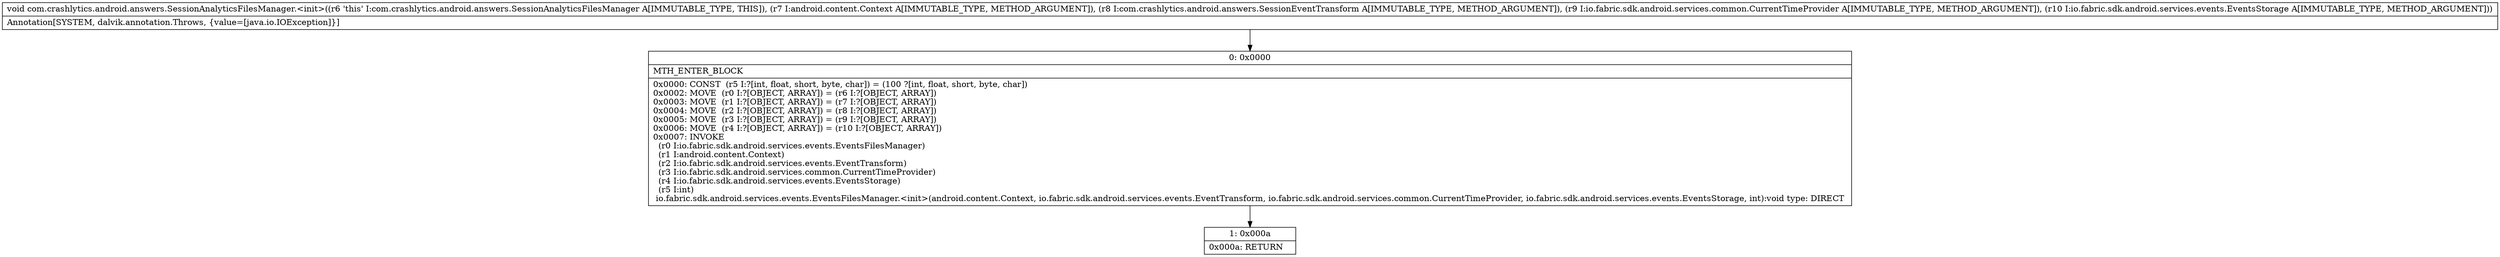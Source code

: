 digraph "CFG forcom.crashlytics.android.answers.SessionAnalyticsFilesManager.\<init\>(Landroid\/content\/Context;Lcom\/crashlytics\/android\/answers\/SessionEventTransform;Lio\/fabric\/sdk\/android\/services\/common\/CurrentTimeProvider;Lio\/fabric\/sdk\/android\/services\/events\/EventsStorage;)V" {
Node_0 [shape=record,label="{0\:\ 0x0000|MTH_ENTER_BLOCK\l|0x0000: CONST  (r5 I:?[int, float, short, byte, char]) = (100 ?[int, float, short, byte, char]) \l0x0002: MOVE  (r0 I:?[OBJECT, ARRAY]) = (r6 I:?[OBJECT, ARRAY]) \l0x0003: MOVE  (r1 I:?[OBJECT, ARRAY]) = (r7 I:?[OBJECT, ARRAY]) \l0x0004: MOVE  (r2 I:?[OBJECT, ARRAY]) = (r8 I:?[OBJECT, ARRAY]) \l0x0005: MOVE  (r3 I:?[OBJECT, ARRAY]) = (r9 I:?[OBJECT, ARRAY]) \l0x0006: MOVE  (r4 I:?[OBJECT, ARRAY]) = (r10 I:?[OBJECT, ARRAY]) \l0x0007: INVOKE  \l  (r0 I:io.fabric.sdk.android.services.events.EventsFilesManager)\l  (r1 I:android.content.Context)\l  (r2 I:io.fabric.sdk.android.services.events.EventTransform)\l  (r3 I:io.fabric.sdk.android.services.common.CurrentTimeProvider)\l  (r4 I:io.fabric.sdk.android.services.events.EventsStorage)\l  (r5 I:int)\l io.fabric.sdk.android.services.events.EventsFilesManager.\<init\>(android.content.Context, io.fabric.sdk.android.services.events.EventTransform, io.fabric.sdk.android.services.common.CurrentTimeProvider, io.fabric.sdk.android.services.events.EventsStorage, int):void type: DIRECT \l}"];
Node_1 [shape=record,label="{1\:\ 0x000a|0x000a: RETURN   \l}"];
MethodNode[shape=record,label="{void com.crashlytics.android.answers.SessionAnalyticsFilesManager.\<init\>((r6 'this' I:com.crashlytics.android.answers.SessionAnalyticsFilesManager A[IMMUTABLE_TYPE, THIS]), (r7 I:android.content.Context A[IMMUTABLE_TYPE, METHOD_ARGUMENT]), (r8 I:com.crashlytics.android.answers.SessionEventTransform A[IMMUTABLE_TYPE, METHOD_ARGUMENT]), (r9 I:io.fabric.sdk.android.services.common.CurrentTimeProvider A[IMMUTABLE_TYPE, METHOD_ARGUMENT]), (r10 I:io.fabric.sdk.android.services.events.EventsStorage A[IMMUTABLE_TYPE, METHOD_ARGUMENT]))  | Annotation[SYSTEM, dalvik.annotation.Throws, \{value=[java.io.IOException]\}]\l}"];
MethodNode -> Node_0;
Node_0 -> Node_1;
}

